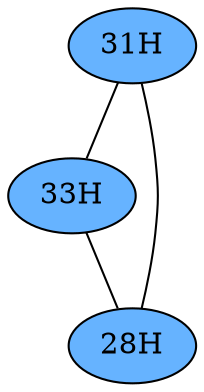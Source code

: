 // The Round Table
graph {
	"31H" [fillcolor="#66B3FF" style=radial]
	"33H" [fillcolor="#66B3FF" style=radial]
	"31H" -- "33H" [penwidth=1]
	"31H" [fillcolor="#66B3FF" style=radial]
	"28H" [fillcolor="#66B3FF" style=radial]
	"31H" -- "28H" [penwidth=1]
	"33H" [fillcolor="#66B3FF" style=radial]
	"28H" [fillcolor="#66B3FF" style=radial]
	"33H" -- "28H" [penwidth=1]
}
